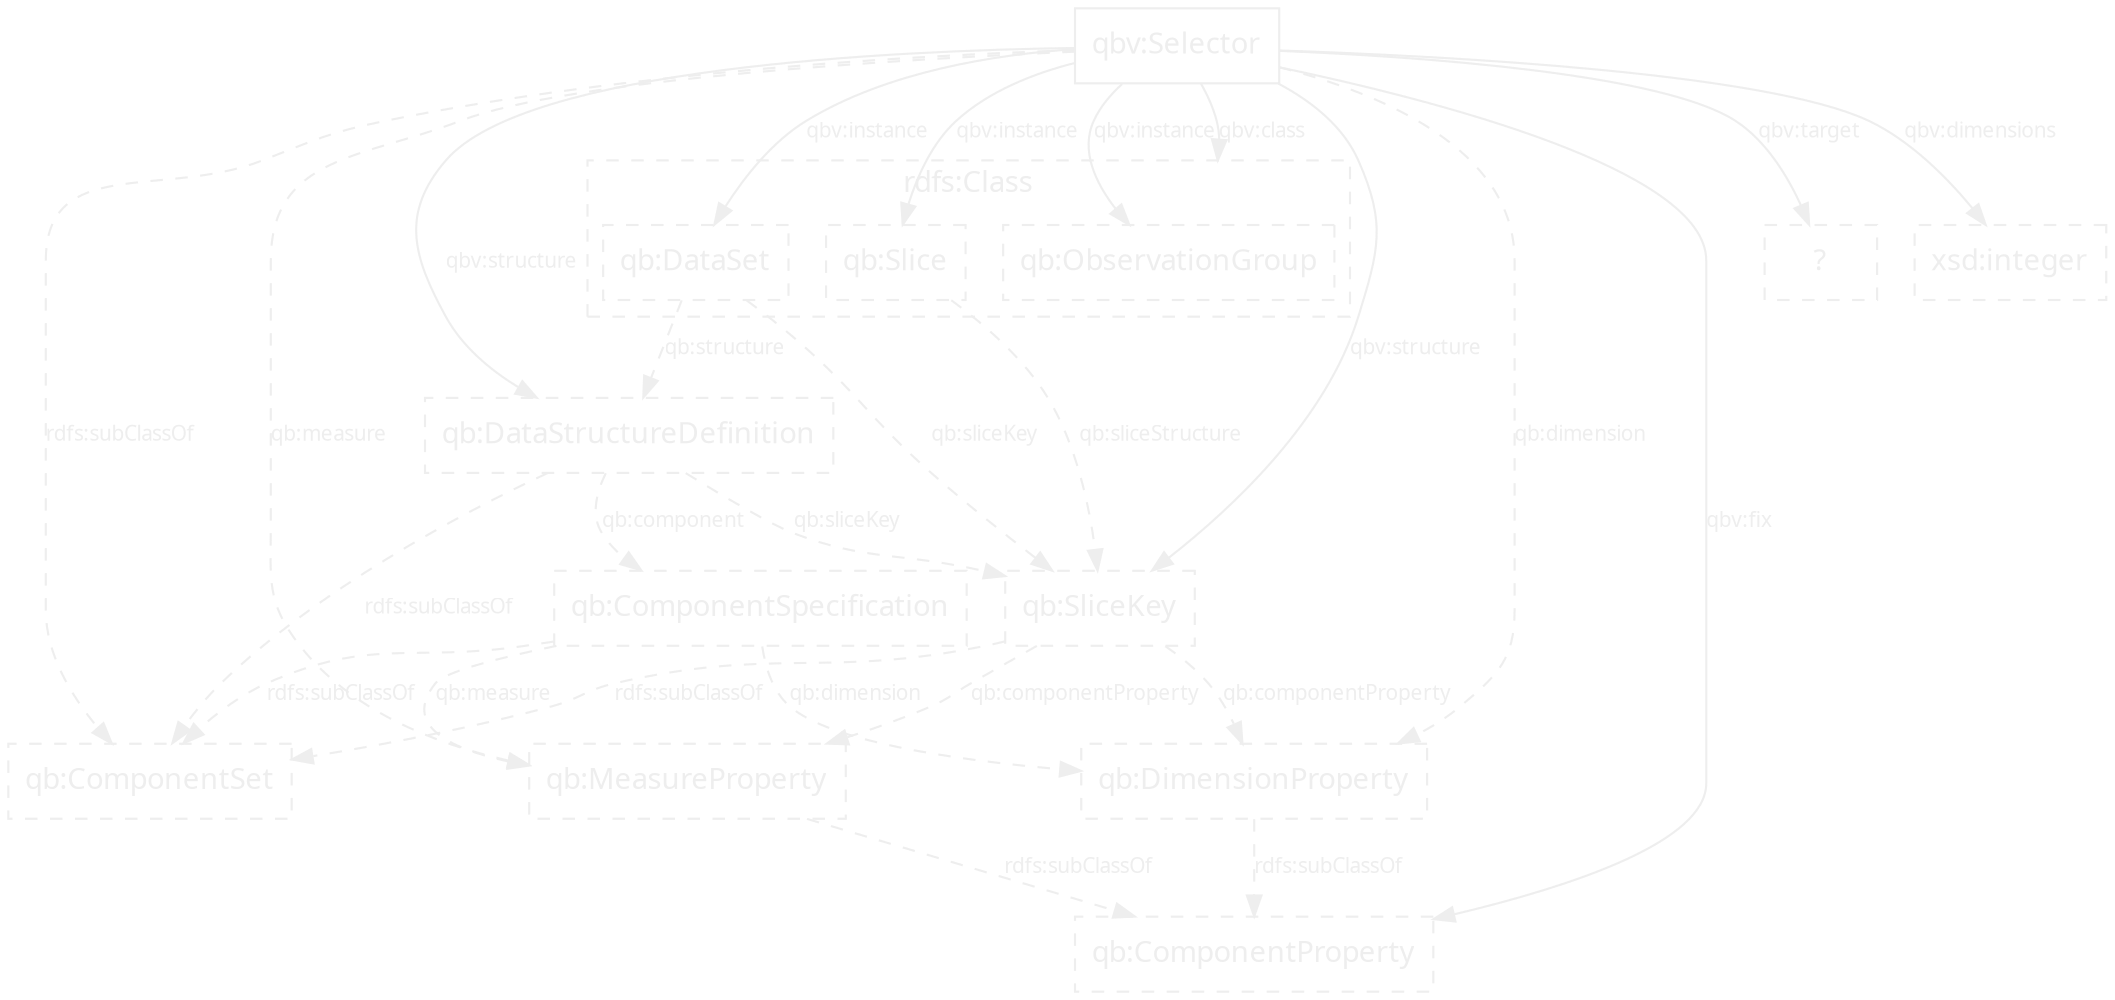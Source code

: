 digraph {
    graph [compound=true,bgcolor=transparent];    //,rankdir=LR];
    node [shape=box,color="#eeeeee",fontcolor="#eeeeee",fontname="Lucida Grande, Lucida Sans Unicode, sans-serif"];
    edge [fontsize=10,color="#eeeeee",fontcolor="#eeeeee",fontname="Lucida Grande, Lucida Sans Unicode, sans-serif"];
    qbv_Selector [label="qbv:Selector"];
    
    subgraph {
        node [style=dashed];
        subgraph cluster_derp {
            graph [label="rdfs:Class",color="#eeeeee",fontcolor="#eeeeee",fontname="Lucida Grande, Lucida Sans Unicode, sans-serif",style=dashed];
            qb_DataSet [label="qb:DataSet"];
            qb_Slice [label="qb:Slice"];
            qb_ObservationGroup [label="qb:ObservationGroup"];
        }
        qb_DataStructureDefinition [label="qb:DataStructureDefinition"];
        qb_SliceKey [label="qb:SliceKey"];
        qb_ComponentSpecification [label="qb:ComponentSpecification"];
        qb_ComponentSet [label="qb:ComponentSet"];
        qb_ComponentProperty [label="qb:ComponentProperty"];
        qb_MeasureProperty [label="qb:MeasureProperty"];
        qb_DimensionProperty [label="qb:DimensionProperty"];
        HUH [label="?"];
        //WUT [label="?"];
        xsd_integer [label="xsd:integer"];
    }
    subgraph {
        edge [label="qbv:instance",concentrate=true];
        qbv_Selector -> qb_DataSet;
        qbv_Selector -> qb_Slice;
        qbv_Selector -> qb_ObservationGroup;
    }
    qbv_Selector -> HUH [label="qbv:target"];
    qbv_Selector -> qb_ObservationGroup [label="qbv:class",lhead=cluster_derp];
    qbv_Selector -> xsd_integer [label="qbv:dimensions"];
    qbv_Selector -> qb_ComponentProperty [label="qbv:fix"];
    
    subgraph {
        edge [label="qbv:structure"];
        qbv_Selector -> qb_DataStructureDefinition;
        qbv_Selector -> qb_SliceKey;
    }
    /*
    subgraph {
        edge [label="qbv:fix"];
        qbv_Selector -> qb_MeasureProperty;
        qbv_Selector -> qb_DimensionProperty;
    }*/
    subgraph {
        edge [style=dashed];
        qb_DataSet -> qb_DataStructureDefinition [label="qb:structure"];
        qb_DataSet -> qb_SliceKey [label="qb:sliceKey"];
        qb_Slice -> qb_SliceKey [label="qb:sliceStructure"];
        qb_DataStructureDefinition -> qb_SliceKey [label="qb:sliceKey"];
        qb_DataStructureDefinition -> qb_ComponentSpecification [label="qb:component"];
        subgraph {
            edge [label="qb:componentProperty"];
            qb_SliceKey -> qb_DimensionProperty;
            qb_SliceKey -> qb_MeasureProperty;
        }
        subgraph {
            edge [label="rdfs:subClassOf"];
            qbv_Selector -> qb_ComponentSet;
            qb_ComponentSpecification -> qb_ComponentSet;
            qb_DataStructureDefinition -> qb_ComponentSet;
            qb_SliceKey -> qb_ComponentSet;
            qb_MeasureProperty -> qb_ComponentProperty;
            qb_DimensionProperty -> qb_ComponentProperty;
        }            
        /*
        subgraph {
            edge [label="rdf:type"];
            HUH -> qb_DataSet;
            HUH -> qb_Slice;
            HUH -> qb_ObservationGroup;
        }*/
        subgraph {
            edge [label="qb:measure"];
            qb_ComponentSpecification -> qb_MeasureProperty;
            qbv_Selector -> qb_MeasureProperty;
        }
        subgraph {
            edge [label="qb:dimension"];
            qb_ComponentSpecification -> qb_DimensionProperty;
            qbv_Selector -> qb_DimensionProperty;
        }
    }
}
